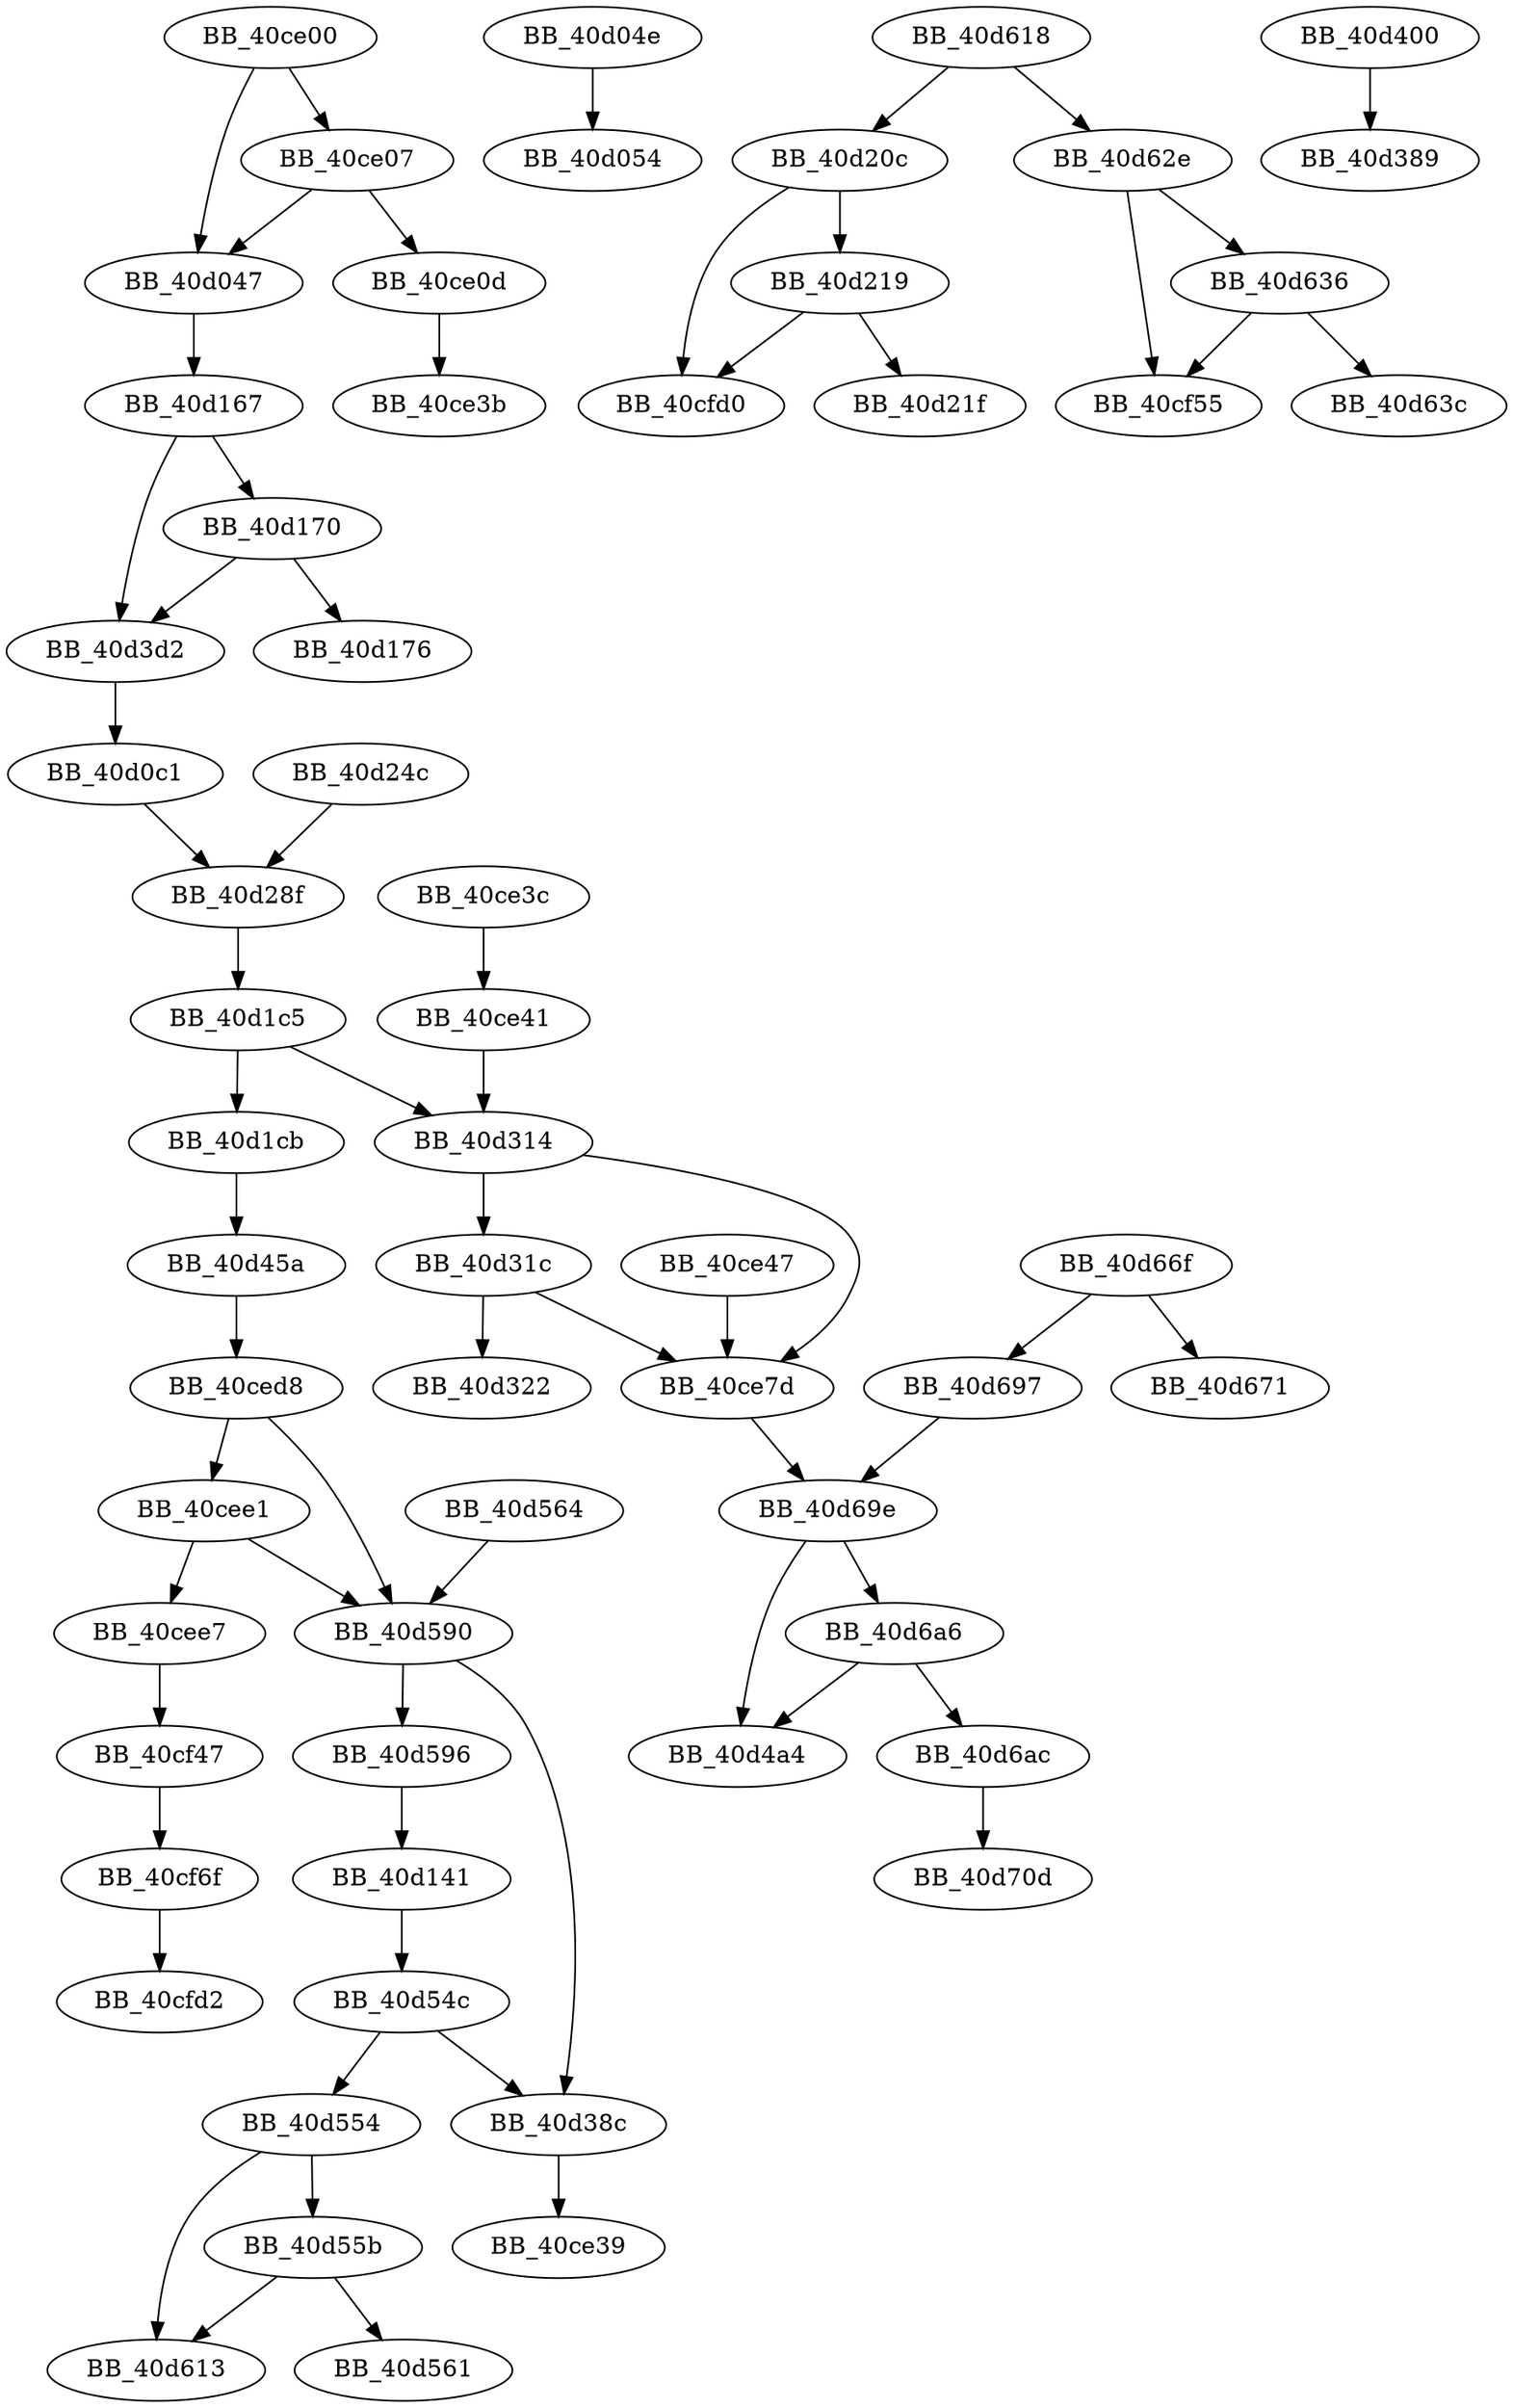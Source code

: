 DiGraph sub_40CE00{
BB_40ce00->BB_40ce07
BB_40ce00->BB_40d047
BB_40ce07->BB_40ce0d
BB_40ce07->BB_40d047
BB_40ce0d->BB_40ce3b
BB_40ce3c->BB_40ce41
BB_40ce41->BB_40d314
BB_40ce47->BB_40ce7d
BB_40ce7d->BB_40d69e
BB_40ced8->BB_40cee1
BB_40ced8->BB_40d590
BB_40cee1->BB_40cee7
BB_40cee1->BB_40d590
BB_40cee7->BB_40cf47
BB_40cf47->BB_40cf6f
BB_40cf6f->BB_40cfd2
BB_40d047->BB_40d167
BB_40d04e->BB_40d054
BB_40d0c1->BB_40d28f
BB_40d141->BB_40d54c
BB_40d167->BB_40d170
BB_40d167->BB_40d3d2
BB_40d170->BB_40d176
BB_40d170->BB_40d3d2
BB_40d1c5->BB_40d1cb
BB_40d1c5->BB_40d314
BB_40d1cb->BB_40d45a
BB_40d20c->BB_40cfd0
BB_40d20c->BB_40d219
BB_40d219->BB_40cfd0
BB_40d219->BB_40d21f
BB_40d24c->BB_40d28f
BB_40d28f->BB_40d1c5
BB_40d314->BB_40ce7d
BB_40d314->BB_40d31c
BB_40d31c->BB_40ce7d
BB_40d31c->BB_40d322
BB_40d38c->BB_40ce39
BB_40d3d2->BB_40d0c1
BB_40d400->BB_40d389
BB_40d45a->BB_40ced8
BB_40d54c->BB_40d38c
BB_40d54c->BB_40d554
BB_40d554->BB_40d55b
BB_40d554->BB_40d613
BB_40d55b->BB_40d561
BB_40d55b->BB_40d613
BB_40d564->BB_40d590
BB_40d590->BB_40d38c
BB_40d590->BB_40d596
BB_40d596->BB_40d141
BB_40d618->BB_40d20c
BB_40d618->BB_40d62e
BB_40d62e->BB_40cf55
BB_40d62e->BB_40d636
BB_40d636->BB_40cf55
BB_40d636->BB_40d63c
BB_40d66f->BB_40d671
BB_40d66f->BB_40d697
BB_40d697->BB_40d69e
BB_40d69e->BB_40d4a4
BB_40d69e->BB_40d6a6
BB_40d6a6->BB_40d4a4
BB_40d6a6->BB_40d6ac
BB_40d6ac->BB_40d70d
}

